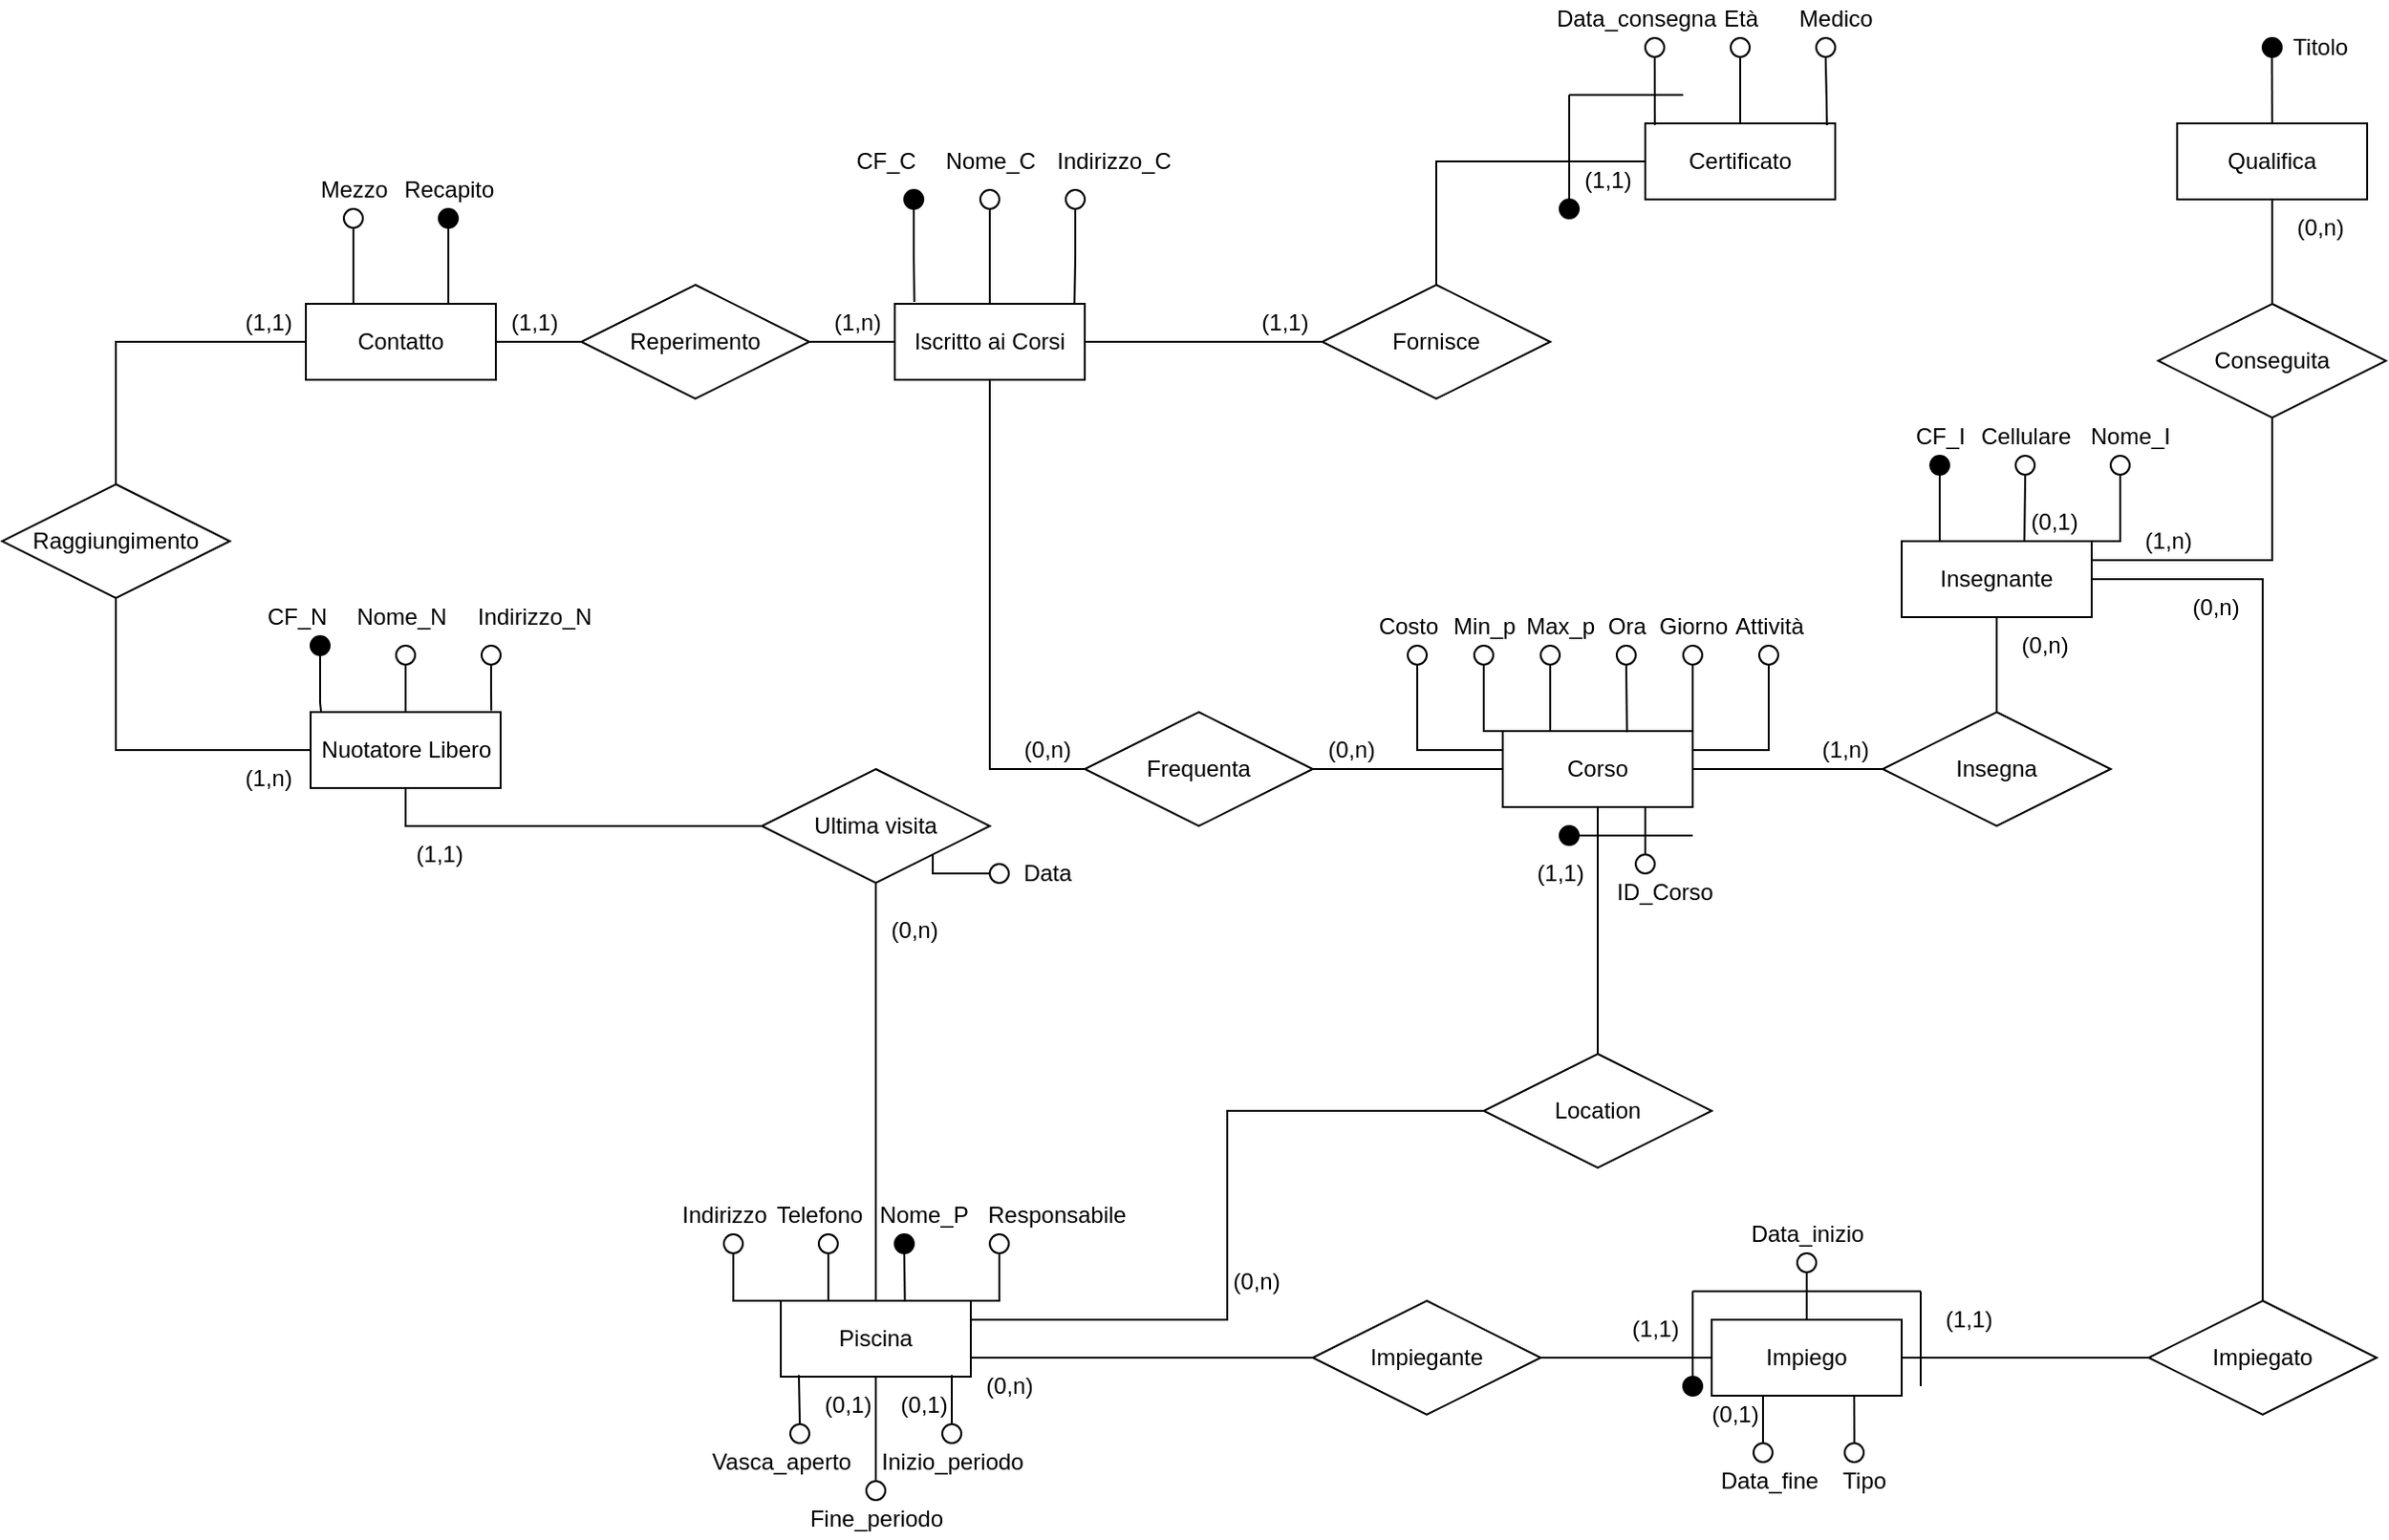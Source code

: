 <mxfile version="17.4.5" type="github">
  <diagram id="eKjjdP2h4ViVq8SbY9wO" name="Page-1">
    <mxGraphModel dx="1108" dy="442" grid="1" gridSize="10" guides="1" tooltips="1" connect="1" arrows="1" fold="1" page="1" pageScale="1" pageWidth="1600" pageHeight="900" math="0" shadow="0">
      <root>
        <mxCell id="0" />
        <mxCell id="1" parent="0" />
        <mxCell id="d_-2GbY-tVZR_mkNFV36-6" style="edgeStyle=orthogonalEdgeStyle;rounded=0;orthogonalLoop=1;jettySize=auto;html=1;exitX=0.5;exitY=0;exitDx=0;exitDy=0;entryX=1;entryY=-0.05;entryDx=0;entryDy=0;endArrow=none;endFill=0;fillColor=#000000;entryPerimeter=0;" parent="1" source="d_-2GbY-tVZR_mkNFV36-7" target="d_-2GbY-tVZR_mkNFV36-166" edge="1">
          <mxGeometry relative="1" as="geometry">
            <mxPoint x="905" y="120" as="targetPoint" />
            <Array as="points">
              <mxPoint x="815" y="115" />
              <mxPoint x="925" y="115" />
            </Array>
          </mxGeometry>
        </mxCell>
        <mxCell id="d_-2GbY-tVZR_mkNFV36-7" value="Fornisce" style="shape=rhombus;perimeter=rhombusPerimeter;whiteSpace=wrap;html=1;align=center;" parent="1" vertex="1">
          <mxGeometry x="755" y="180" width="120" height="60" as="geometry" />
        </mxCell>
        <mxCell id="d_-2GbY-tVZR_mkNFV36-11" style="edgeStyle=orthogonalEdgeStyle;rounded=0;orthogonalLoop=1;jettySize=auto;html=1;exitX=0.5;exitY=1;exitDx=0;exitDy=0;endArrow=none;endFill=0;fillColor=#000000;" parent="1" source="d_-2GbY-tVZR_mkNFV36-12" target="d_-2GbY-tVZR_mkNFV36-43" edge="1">
          <mxGeometry relative="1" as="geometry" />
        </mxCell>
        <mxCell id="d_-2GbY-tVZR_mkNFV36-12" value="Nuotatore Libero" style="whiteSpace=wrap;html=1;align=center;" parent="1" vertex="1">
          <mxGeometry x="222.5" y="405" width="100" height="40" as="geometry" />
        </mxCell>
        <mxCell id="d_-2GbY-tVZR_mkNFV36-15" style="edgeStyle=orthogonalEdgeStyle;rounded=0;orthogonalLoop=1;jettySize=auto;html=1;exitX=0.5;exitY=1;exitDx=0;exitDy=0;entryX=0;entryY=0.5;entryDx=0;entryDy=0;endArrow=none;endFill=0;fillColor=#000000;" parent="1" source="d_-2GbY-tVZR_mkNFV36-16" target="d_-2GbY-tVZR_mkNFV36-22" edge="1">
          <mxGeometry relative="1" as="geometry" />
        </mxCell>
        <mxCell id="kQgpGXjf3cG6mw5Fag1u-1" style="edgeStyle=orthogonalEdgeStyle;rounded=0;orthogonalLoop=1;jettySize=auto;html=1;exitX=1;exitY=0.5;exitDx=0;exitDy=0;entryX=0;entryY=0.5;entryDx=0;entryDy=0;endArrow=none;endFill=0;" parent="1" source="d_-2GbY-tVZR_mkNFV36-16" target="d_-2GbY-tVZR_mkNFV36-7" edge="1">
          <mxGeometry relative="1" as="geometry" />
        </mxCell>
        <mxCell id="d_-2GbY-tVZR_mkNFV36-16" value="Iscritto ai Corsi" style="whiteSpace=wrap;html=1;align=center;" parent="1" vertex="1">
          <mxGeometry x="530" y="190" width="100" height="40" as="geometry" />
        </mxCell>
        <mxCell id="d_-2GbY-tVZR_mkNFV36-17" style="edgeStyle=orthogonalEdgeStyle;rounded=0;orthogonalLoop=1;jettySize=auto;html=1;exitX=1;exitY=0.5;exitDx=0;exitDy=0;endArrow=none;endFill=0;fillColor=#000000;entryX=0;entryY=0.5;entryDx=0;entryDy=0;" parent="1" source="d_-2GbY-tVZR_mkNFV36-20" target="d_-2GbY-tVZR_mkNFV36-27" edge="1">
          <mxGeometry relative="1" as="geometry">
            <mxPoint x="1040" y="435.4" as="targetPoint" />
          </mxGeometry>
        </mxCell>
        <mxCell id="d_-2GbY-tVZR_mkNFV36-18" style="edgeStyle=orthogonalEdgeStyle;rounded=0;orthogonalLoop=1;jettySize=auto;html=1;exitX=0.5;exitY=1;exitDx=0;exitDy=0;entryX=0.5;entryY=0;entryDx=0;entryDy=0;endArrow=none;endFill=0;fillColor=#000000;" parent="1" source="d_-2GbY-tVZR_mkNFV36-20" target="d_-2GbY-tVZR_mkNFV36-47" edge="1">
          <mxGeometry relative="1" as="geometry" />
        </mxCell>
        <mxCell id="d_-2GbY-tVZR_mkNFV36-19" style="edgeStyle=orthogonalEdgeStyle;rounded=0;orthogonalLoop=1;jettySize=auto;html=1;exitX=0.75;exitY=1;exitDx=0;exitDy=0;entryX=0.5;entryY=0;entryDx=0;entryDy=0;endArrow=none;endFill=0;fillColor=#000000;" parent="1" source="d_-2GbY-tVZR_mkNFV36-20" target="d_-2GbY-tVZR_mkNFV36-131" edge="1">
          <mxGeometry relative="1" as="geometry" />
        </mxCell>
        <mxCell id="d_-2GbY-tVZR_mkNFV36-20" value="Corso" style="whiteSpace=wrap;html=1;align=center;" parent="1" vertex="1">
          <mxGeometry x="850" y="415" width="100" height="40" as="geometry" />
        </mxCell>
        <mxCell id="d_-2GbY-tVZR_mkNFV36-21" style="edgeStyle=orthogonalEdgeStyle;rounded=0;orthogonalLoop=1;jettySize=auto;html=1;exitX=1;exitY=0.5;exitDx=0;exitDy=0;entryX=0;entryY=0.5;entryDx=0;entryDy=0;endArrow=none;endFill=0;fillColor=#000000;" parent="1" source="d_-2GbY-tVZR_mkNFV36-22" target="d_-2GbY-tVZR_mkNFV36-20" edge="1">
          <mxGeometry relative="1" as="geometry" />
        </mxCell>
        <mxCell id="d_-2GbY-tVZR_mkNFV36-22" value="Frequenta" style="shape=rhombus;perimeter=rhombusPerimeter;whiteSpace=wrap;html=1;align=center;" parent="1" vertex="1">
          <mxGeometry x="630" y="405" width="120" height="60" as="geometry" />
        </mxCell>
        <mxCell id="d_-2GbY-tVZR_mkNFV36-23" style="edgeStyle=orthogonalEdgeStyle;rounded=0;orthogonalLoop=1;jettySize=auto;html=1;exitX=0.25;exitY=0;exitDx=0;exitDy=0;entryX=0.5;entryY=1;entryDx=0;entryDy=0;endArrow=none;endFill=0;fillColor=#000000;" parent="1" source="d_-2GbY-tVZR_mkNFV36-25" target="d_-2GbY-tVZR_mkNFV36-139" edge="1">
          <mxGeometry relative="1" as="geometry" />
        </mxCell>
        <mxCell id="d_-2GbY-tVZR_mkNFV36-24" style="edgeStyle=orthogonalEdgeStyle;rounded=0;orthogonalLoop=1;jettySize=auto;html=1;exitX=1;exitY=0;exitDx=0;exitDy=0;entryX=0.5;entryY=1;entryDx=0;entryDy=0;endArrow=none;endFill=0;fillColor=#000000;" parent="1" source="d_-2GbY-tVZR_mkNFV36-25" target="d_-2GbY-tVZR_mkNFV36-144" edge="1">
          <mxGeometry relative="1" as="geometry" />
        </mxCell>
        <mxCell id="L-6GeiF3DE1uXUiegsoq-27" style="edgeStyle=orthogonalEdgeStyle;rounded=0;orthogonalLoop=1;jettySize=auto;html=1;exitX=1;exitY=0.25;exitDx=0;exitDy=0;endArrow=none;endFill=0;" parent="1" source="d_-2GbY-tVZR_mkNFV36-25" target="L-6GeiF3DE1uXUiegsoq-26" edge="1">
          <mxGeometry relative="1" as="geometry" />
        </mxCell>
        <mxCell id="d_-2GbY-tVZR_mkNFV36-25" value="Insegnante" style="whiteSpace=wrap;html=1;align=center;" parent="1" vertex="1">
          <mxGeometry x="1060" y="315" width="100" height="40" as="geometry" />
        </mxCell>
        <mxCell id="d_-2GbY-tVZR_mkNFV36-26" value="" style="edgeStyle=orthogonalEdgeStyle;rounded=0;orthogonalLoop=1;jettySize=auto;html=1;endArrow=none;endFill=0;fillColor=#000000;" parent="1" source="d_-2GbY-tVZR_mkNFV36-27" target="d_-2GbY-tVZR_mkNFV36-25" edge="1">
          <mxGeometry relative="1" as="geometry" />
        </mxCell>
        <mxCell id="d_-2GbY-tVZR_mkNFV36-27" value="Insegna" style="shape=rhombus;perimeter=rhombusPerimeter;whiteSpace=wrap;html=1;align=center;" parent="1" vertex="1">
          <mxGeometry x="1050" y="405" width="120" height="60" as="geometry" />
        </mxCell>
        <mxCell id="d_-2GbY-tVZR_mkNFV36-28" style="edgeStyle=orthogonalEdgeStyle;rounded=0;orthogonalLoop=1;jettySize=auto;html=1;exitX=1;exitY=0.75;exitDx=0;exitDy=0;entryX=0;entryY=0.5;entryDx=0;entryDy=0;endArrow=none;endFill=0;fillColor=#000000;" parent="1" source="d_-2GbY-tVZR_mkNFV36-32" target="d_-2GbY-tVZR_mkNFV36-54" edge="1">
          <mxGeometry relative="1" as="geometry" />
        </mxCell>
        <mxCell id="d_-2GbY-tVZR_mkNFV36-29" style="edgeStyle=orthogonalEdgeStyle;rounded=0;orthogonalLoop=1;jettySize=auto;html=1;exitX=0;exitY=0;exitDx=0;exitDy=0;entryX=0.5;entryY=1;entryDx=0;entryDy=0;endArrow=none;endFill=0;fillColor=#000000;" parent="1" source="d_-2GbY-tVZR_mkNFV36-32" target="d_-2GbY-tVZR_mkNFV36-62" edge="1">
          <mxGeometry relative="1" as="geometry" />
        </mxCell>
        <mxCell id="d_-2GbY-tVZR_mkNFV36-30" style="edgeStyle=orthogonalEdgeStyle;rounded=0;orthogonalLoop=1;jettySize=auto;html=1;exitX=0.25;exitY=0;exitDx=0;exitDy=0;entryX=0.5;entryY=1;entryDx=0;entryDy=0;endArrow=none;endFill=0;fillColor=#000000;" parent="1" source="d_-2GbY-tVZR_mkNFV36-32" target="d_-2GbY-tVZR_mkNFV36-67" edge="1">
          <mxGeometry relative="1" as="geometry" />
        </mxCell>
        <mxCell id="d_-2GbY-tVZR_mkNFV36-31" style="edgeStyle=orthogonalEdgeStyle;rounded=0;orthogonalLoop=1;jettySize=auto;html=1;exitX=1;exitY=0;exitDx=0;exitDy=0;entryX=0.5;entryY=1;entryDx=0;entryDy=0;endArrow=none;endFill=0;fillColor=#000000;" parent="1" source="d_-2GbY-tVZR_mkNFV36-32" target="d_-2GbY-tVZR_mkNFV36-69" edge="1">
          <mxGeometry relative="1" as="geometry" />
        </mxCell>
        <mxCell id="d_-2GbY-tVZR_mkNFV36-183" style="edgeStyle=orthogonalEdgeStyle;rounded=0;orthogonalLoop=1;jettySize=auto;html=1;exitX=0.5;exitY=1;exitDx=0;exitDy=0;endArrow=none;endFill=0;entryX=0.5;entryY=0;entryDx=0;entryDy=0;" parent="1" source="d_-2GbY-tVZR_mkNFV36-32" target="d_-2GbY-tVZR_mkNFV36-184" edge="1">
          <mxGeometry relative="1" as="geometry">
            <mxPoint x="520.0" y="780" as="targetPoint" />
          </mxGeometry>
        </mxCell>
        <mxCell id="d_-2GbY-tVZR_mkNFV36-32" value="Piscina" style="whiteSpace=wrap;html=1;align=center;" parent="1" vertex="1">
          <mxGeometry x="470" y="715" width="100" height="40" as="geometry" />
        </mxCell>
        <mxCell id="d_-2GbY-tVZR_mkNFV36-41" style="edgeStyle=orthogonalEdgeStyle;rounded=0;orthogonalLoop=1;jettySize=auto;html=1;exitX=0.5;exitY=1;exitDx=0;exitDy=0;entryX=0.5;entryY=0;entryDx=0;entryDy=0;endArrow=none;endFill=0;fillColor=#000000;" parent="1" source="d_-2GbY-tVZR_mkNFV36-43" target="d_-2GbY-tVZR_mkNFV36-32" edge="1">
          <mxGeometry relative="1" as="geometry" />
        </mxCell>
        <mxCell id="d_-2GbY-tVZR_mkNFV36-42" style="edgeStyle=orthogonalEdgeStyle;rounded=0;orthogonalLoop=1;jettySize=auto;html=1;exitX=1;exitY=1;exitDx=0;exitDy=0;entryX=0;entryY=0.5;entryDx=0;entryDy=0;endArrow=none;endFill=0;fillColor=#000000;" parent="1" source="d_-2GbY-tVZR_mkNFV36-43" target="d_-2GbY-tVZR_mkNFV36-58" edge="1">
          <mxGeometry relative="1" as="geometry">
            <Array as="points">
              <mxPoint x="550" y="490" />
            </Array>
          </mxGeometry>
        </mxCell>
        <mxCell id="d_-2GbY-tVZR_mkNFV36-43" value="Ultima visita" style="shape=rhombus;perimeter=rhombusPerimeter;whiteSpace=wrap;html=1;align=center;" parent="1" vertex="1">
          <mxGeometry x="460" y="435" width="120" height="60" as="geometry" />
        </mxCell>
        <mxCell id="d_-2GbY-tVZR_mkNFV36-46" style="edgeStyle=orthogonalEdgeStyle;rounded=0;orthogonalLoop=1;jettySize=auto;html=1;exitX=0;exitY=0.5;exitDx=0;exitDy=0;entryX=1;entryY=0.25;entryDx=0;entryDy=0;endArrow=none;endFill=0;fillColor=#000000;" parent="1" source="d_-2GbY-tVZR_mkNFV36-47" target="d_-2GbY-tVZR_mkNFV36-32" edge="1">
          <mxGeometry relative="1" as="geometry" />
        </mxCell>
        <mxCell id="d_-2GbY-tVZR_mkNFV36-47" value="Location" style="shape=rhombus;perimeter=rhombusPerimeter;whiteSpace=wrap;html=1;align=center;" parent="1" vertex="1">
          <mxGeometry x="840" y="585" width="120" height="60" as="geometry" />
        </mxCell>
        <mxCell id="d_-2GbY-tVZR_mkNFV36-48" style="edgeStyle=orthogonalEdgeStyle;rounded=0;orthogonalLoop=1;jettySize=auto;html=1;exitX=1;exitY=0.5;exitDx=0;exitDy=0;entryX=0;entryY=0.5;entryDx=0;entryDy=0;endArrow=none;endFill=0;fillColor=#000000;" parent="1" source="d_-2GbY-tVZR_mkNFV36-50" target="d_-2GbY-tVZR_mkNFV36-52" edge="1">
          <mxGeometry relative="1" as="geometry" />
        </mxCell>
        <mxCell id="d_-2GbY-tVZR_mkNFV36-49" style="edgeStyle=orthogonalEdgeStyle;rounded=0;orthogonalLoop=1;jettySize=auto;html=1;exitX=0.5;exitY=0;exitDx=0;exitDy=0;entryX=0.5;entryY=1;entryDx=0;entryDy=0;endArrow=none;endFill=0;fillColor=#000000;" parent="1" source="d_-2GbY-tVZR_mkNFV36-50" target="d_-2GbY-tVZR_mkNFV36-91" edge="1">
          <mxGeometry relative="1" as="geometry" />
        </mxCell>
        <mxCell id="d_-2GbY-tVZR_mkNFV36-174" style="edgeStyle=orthogonalEdgeStyle;rounded=0;orthogonalLoop=1;jettySize=auto;html=1;exitX=0.25;exitY=1;exitDx=0;exitDy=0;entryX=0.5;entryY=0;entryDx=0;entryDy=0;endArrow=none;endFill=0;" parent="1" source="d_-2GbY-tVZR_mkNFV36-50" target="d_-2GbY-tVZR_mkNFV36-147" edge="1">
          <mxGeometry relative="1" as="geometry" />
        </mxCell>
        <mxCell id="d_-2GbY-tVZR_mkNFV36-175" style="edgeStyle=orthogonalEdgeStyle;rounded=0;orthogonalLoop=1;jettySize=auto;html=1;exitX=0.75;exitY=1;exitDx=0;exitDy=0;endArrow=none;endFill=0;" parent="1" source="d_-2GbY-tVZR_mkNFV36-50" edge="1">
          <mxGeometry relative="1" as="geometry">
            <mxPoint x="1035.111" y="790" as="targetPoint" />
          </mxGeometry>
        </mxCell>
        <mxCell id="d_-2GbY-tVZR_mkNFV36-50" value="Impiego" style="whiteSpace=wrap;html=1;align=center;" parent="1" vertex="1">
          <mxGeometry x="960" y="725" width="100" height="40" as="geometry" />
        </mxCell>
        <mxCell id="d_-2GbY-tVZR_mkNFV36-51" style="edgeStyle=orthogonalEdgeStyle;rounded=0;orthogonalLoop=1;jettySize=auto;html=1;exitX=0.5;exitY=0;exitDx=0;exitDy=0;entryX=1;entryY=0.5;entryDx=0;entryDy=0;endArrow=none;endFill=0;fillColor=#000000;" parent="1" source="d_-2GbY-tVZR_mkNFV36-52" target="d_-2GbY-tVZR_mkNFV36-25" edge="1">
          <mxGeometry relative="1" as="geometry" />
        </mxCell>
        <mxCell id="d_-2GbY-tVZR_mkNFV36-52" value="Impiegato" style="shape=rhombus;perimeter=rhombusPerimeter;whiteSpace=wrap;html=1;align=center;" parent="1" vertex="1">
          <mxGeometry x="1190" y="715" width="120" height="60" as="geometry" />
        </mxCell>
        <mxCell id="d_-2GbY-tVZR_mkNFV36-53" style="edgeStyle=orthogonalEdgeStyle;rounded=0;orthogonalLoop=1;jettySize=auto;html=1;exitX=1;exitY=0.5;exitDx=0;exitDy=0;entryX=0;entryY=0.5;entryDx=0;entryDy=0;endArrow=none;endFill=0;fillColor=#000000;" parent="1" source="d_-2GbY-tVZR_mkNFV36-54" target="d_-2GbY-tVZR_mkNFV36-50" edge="1">
          <mxGeometry relative="1" as="geometry" />
        </mxCell>
        <mxCell id="d_-2GbY-tVZR_mkNFV36-54" value="Impiegante" style="shape=rhombus;perimeter=rhombusPerimeter;whiteSpace=wrap;html=1;align=center;" parent="1" vertex="1">
          <mxGeometry x="750" y="715" width="120" height="60" as="geometry" />
        </mxCell>
        <mxCell id="d_-2GbY-tVZR_mkNFV36-55" value="(1,1)" style="text;html=1;align=center;verticalAlign=middle;resizable=0;points=[];autosize=1;strokeColor=none;fillColor=none;" parent="1" vertex="1">
          <mxGeometry x="715" y="190" width="40" height="20" as="geometry" />
        </mxCell>
        <mxCell id="d_-2GbY-tVZR_mkNFV36-56" value="(1,1)" style="text;html=1;align=center;verticalAlign=middle;resizable=0;points=[];autosize=1;strokeColor=none;fillColor=none;" parent="1" vertex="1">
          <mxGeometry x="270" y="470" width="40" height="20" as="geometry" />
        </mxCell>
        <mxCell id="d_-2GbY-tVZR_mkNFV36-57" value="(0,n)" style="text;html=1;align=center;verticalAlign=middle;resizable=0;points=[];autosize=1;strokeColor=none;fillColor=none;" parent="1" vertex="1">
          <mxGeometry x="520" y="510" width="40" height="20" as="geometry" />
        </mxCell>
        <mxCell id="d_-2GbY-tVZR_mkNFV36-58" value="" style="ellipse;whiteSpace=wrap;html=1;aspect=fixed;" parent="1" vertex="1">
          <mxGeometry x="580" y="485" width="10" height="10" as="geometry" />
        </mxCell>
        <mxCell id="d_-2GbY-tVZR_mkNFV36-59" value="Data" style="text;html=1;align=center;verticalAlign=middle;resizable=0;points=[];autosize=1;strokeColor=none;fillColor=none;" parent="1" vertex="1">
          <mxGeometry x="590" y="480" width="40" height="20" as="geometry" />
        </mxCell>
        <mxCell id="d_-2GbY-tVZR_mkNFV36-62" value="" style="ellipse;whiteSpace=wrap;html=1;aspect=fixed;" parent="1" vertex="1">
          <mxGeometry x="440" y="680" width="10" height="10" as="geometry" />
        </mxCell>
        <mxCell id="d_-2GbY-tVZR_mkNFV36-63" style="edgeStyle=orthogonalEdgeStyle;rounded=0;orthogonalLoop=1;jettySize=auto;html=1;exitX=0.5;exitY=1;exitDx=0;exitDy=0;entryX=0.953;entryY=0.014;entryDx=0;entryDy=0;entryPerimeter=0;endArrow=none;endFill=0;fillColor=#000000;" parent="1" source="d_-2GbY-tVZR_mkNFV36-64" edge="1">
          <mxGeometry relative="1" as="geometry">
            <mxPoint x="535.3" y="715.56" as="targetPoint" />
          </mxGeometry>
        </mxCell>
        <mxCell id="d_-2GbY-tVZR_mkNFV36-64" value="" style="ellipse;whiteSpace=wrap;html=1;aspect=fixed;fillColor=#000000;" parent="1" vertex="1">
          <mxGeometry x="530" y="680" width="10" height="10" as="geometry" />
        </mxCell>
        <mxCell id="d_-2GbY-tVZR_mkNFV36-65" value="Nome_P" style="text;html=1;align=center;verticalAlign=middle;resizable=0;points=[];autosize=1;strokeColor=none;fillColor=none;" parent="1" vertex="1">
          <mxGeometry x="515" y="660" width="60" height="20" as="geometry" />
        </mxCell>
        <mxCell id="d_-2GbY-tVZR_mkNFV36-66" value="Indirizzo" style="text;html=1;align=center;verticalAlign=middle;resizable=0;points=[];autosize=1;strokeColor=none;fillColor=none;" parent="1" vertex="1">
          <mxGeometry x="410" y="660" width="60" height="20" as="geometry" />
        </mxCell>
        <mxCell id="d_-2GbY-tVZR_mkNFV36-67" value="" style="ellipse;whiteSpace=wrap;html=1;aspect=fixed;" parent="1" vertex="1">
          <mxGeometry x="490" y="680" width="10" height="10" as="geometry" />
        </mxCell>
        <mxCell id="d_-2GbY-tVZR_mkNFV36-68" value="Telefono" style="text;html=1;align=center;verticalAlign=middle;resizable=0;points=[];autosize=1;strokeColor=none;fillColor=none;" parent="1" vertex="1">
          <mxGeometry x="460" y="660" width="60" height="20" as="geometry" />
        </mxCell>
        <mxCell id="d_-2GbY-tVZR_mkNFV36-69" value="" style="ellipse;whiteSpace=wrap;html=1;aspect=fixed;" parent="1" vertex="1">
          <mxGeometry x="580" y="680" width="10" height="10" as="geometry" />
        </mxCell>
        <mxCell id="d_-2GbY-tVZR_mkNFV36-70" value="Responsabile" style="text;html=1;align=center;verticalAlign=middle;resizable=0;points=[];autosize=1;strokeColor=none;fillColor=none;" parent="1" vertex="1">
          <mxGeometry x="570" y="660" width="90" height="20" as="geometry" />
        </mxCell>
        <mxCell id="d_-2GbY-tVZR_mkNFV36-91" value="" style="ellipse;whiteSpace=wrap;html=1;aspect=fixed;" parent="1" vertex="1">
          <mxGeometry x="1005" y="690" width="10" height="10" as="geometry" />
        </mxCell>
        <mxCell id="d_-2GbY-tVZR_mkNFV36-92" value="" style="endArrow=none;html=1;rounded=0;fillColor=#000000;" parent="1" edge="1">
          <mxGeometry width="50" height="50" relative="1" as="geometry">
            <mxPoint x="950" y="760" as="sourcePoint" />
            <mxPoint x="950" y="710" as="targetPoint" />
          </mxGeometry>
        </mxCell>
        <mxCell id="d_-2GbY-tVZR_mkNFV36-93" value="" style="endArrow=none;html=1;rounded=0;fillColor=#000000;" parent="1" edge="1">
          <mxGeometry width="50" height="50" relative="1" as="geometry">
            <mxPoint x="1070" y="760" as="sourcePoint" />
            <mxPoint x="1070" y="710" as="targetPoint" />
          </mxGeometry>
        </mxCell>
        <mxCell id="d_-2GbY-tVZR_mkNFV36-94" value="" style="endArrow=none;html=1;rounded=0;fillColor=#000000;" parent="1" edge="1">
          <mxGeometry width="50" height="50" relative="1" as="geometry">
            <mxPoint x="1070" y="710" as="sourcePoint" />
            <mxPoint x="950" y="710" as="targetPoint" />
          </mxGeometry>
        </mxCell>
        <mxCell id="d_-2GbY-tVZR_mkNFV36-95" value="" style="ellipse;whiteSpace=wrap;html=1;aspect=fixed;fillColor=#000000;" parent="1" vertex="1">
          <mxGeometry x="945" y="755" width="10" height="10" as="geometry" />
        </mxCell>
        <mxCell id="d_-2GbY-tVZR_mkNFV36-96" value="Data_inizio" style="text;html=1;align=center;verticalAlign=middle;resizable=0;points=[];autosize=1;strokeColor=none;fillColor=none;" parent="1" vertex="1">
          <mxGeometry x="975" y="670" width="70" height="20" as="geometry" />
        </mxCell>
        <mxCell id="d_-2GbY-tVZR_mkNFV36-113" style="edgeStyle=orthogonalEdgeStyle;rounded=0;orthogonalLoop=1;jettySize=auto;html=1;exitX=0.5;exitY=1;exitDx=0;exitDy=0;entryX=0;entryY=0.25;entryDx=0;entryDy=0;endArrow=none;endFill=0;fillColor=#000000;" parent="1" source="d_-2GbY-tVZR_mkNFV36-114" target="d_-2GbY-tVZR_mkNFV36-20" edge="1">
          <mxGeometry relative="1" as="geometry" />
        </mxCell>
        <mxCell id="d_-2GbY-tVZR_mkNFV36-114" value="" style="ellipse;whiteSpace=wrap;html=1;aspect=fixed;" parent="1" vertex="1">
          <mxGeometry x="800" y="370" width="10" height="10" as="geometry" />
        </mxCell>
        <mxCell id="d_-2GbY-tVZR_mkNFV36-115" style="edgeStyle=orthogonalEdgeStyle;rounded=0;orthogonalLoop=1;jettySize=auto;html=1;exitX=0.5;exitY=1;exitDx=0;exitDy=0;entryX=0;entryY=0;entryDx=0;entryDy=0;endArrow=none;endFill=0;fillColor=#000000;" parent="1" source="d_-2GbY-tVZR_mkNFV36-116" target="d_-2GbY-tVZR_mkNFV36-20" edge="1">
          <mxGeometry relative="1" as="geometry">
            <Array as="points">
              <mxPoint x="840" y="415" />
            </Array>
          </mxGeometry>
        </mxCell>
        <mxCell id="d_-2GbY-tVZR_mkNFV36-116" value="" style="ellipse;whiteSpace=wrap;html=1;aspect=fixed;" parent="1" vertex="1">
          <mxGeometry x="835" y="370" width="10" height="10" as="geometry" />
        </mxCell>
        <mxCell id="d_-2GbY-tVZR_mkNFV36-117" style="edgeStyle=orthogonalEdgeStyle;rounded=0;orthogonalLoop=1;jettySize=auto;html=1;exitX=0.5;exitY=1;exitDx=0;exitDy=0;entryX=0.25;entryY=0;entryDx=0;entryDy=0;endArrow=none;endFill=0;fillColor=#000000;" parent="1" source="d_-2GbY-tVZR_mkNFV36-118" target="d_-2GbY-tVZR_mkNFV36-20" edge="1">
          <mxGeometry relative="1" as="geometry" />
        </mxCell>
        <mxCell id="d_-2GbY-tVZR_mkNFV36-118" value="" style="ellipse;whiteSpace=wrap;html=1;aspect=fixed;" parent="1" vertex="1">
          <mxGeometry x="870" y="370" width="10" height="10" as="geometry" />
        </mxCell>
        <mxCell id="d_-2GbY-tVZR_mkNFV36-119" style="edgeStyle=orthogonalEdgeStyle;rounded=0;orthogonalLoop=1;jettySize=auto;html=1;exitX=0.5;exitY=1;exitDx=0;exitDy=0;entryX=0.654;entryY=0.015;entryDx=0;entryDy=0;entryPerimeter=0;endArrow=none;endFill=0;fillColor=#000000;" parent="1" source="d_-2GbY-tVZR_mkNFV36-120" target="d_-2GbY-tVZR_mkNFV36-20" edge="1">
          <mxGeometry relative="1" as="geometry" />
        </mxCell>
        <mxCell id="d_-2GbY-tVZR_mkNFV36-120" value="" style="ellipse;whiteSpace=wrap;html=1;aspect=fixed;" parent="1" vertex="1">
          <mxGeometry x="910" y="370" width="10" height="10" as="geometry" />
        </mxCell>
        <mxCell id="d_-2GbY-tVZR_mkNFV36-121" value="Costo" style="text;html=1;align=center;verticalAlign=middle;resizable=0;points=[];autosize=1;strokeColor=none;fillColor=none;" parent="1" vertex="1">
          <mxGeometry x="775" y="350" width="50" height="20" as="geometry" />
        </mxCell>
        <mxCell id="d_-2GbY-tVZR_mkNFV36-122" value="Min_p" style="text;html=1;align=center;verticalAlign=middle;resizable=0;points=[];autosize=1;strokeColor=none;fillColor=none;" parent="1" vertex="1">
          <mxGeometry x="815" y="350" width="50" height="20" as="geometry" />
        </mxCell>
        <mxCell id="d_-2GbY-tVZR_mkNFV36-123" value="Max_p" style="text;html=1;align=center;verticalAlign=middle;resizable=0;points=[];autosize=1;strokeColor=none;fillColor=none;" parent="1" vertex="1">
          <mxGeometry x="855" y="350" width="50" height="20" as="geometry" />
        </mxCell>
        <mxCell id="d_-2GbY-tVZR_mkNFV36-124" value="Ora" style="text;html=1;align=center;verticalAlign=middle;resizable=0;points=[];autosize=1;strokeColor=none;fillColor=none;" parent="1" vertex="1">
          <mxGeometry x="895" y="350" width="40" height="20" as="geometry" />
        </mxCell>
        <mxCell id="d_-2GbY-tVZR_mkNFV36-125" style="edgeStyle=orthogonalEdgeStyle;rounded=0;orthogonalLoop=1;jettySize=auto;html=1;exitX=0.5;exitY=1;exitDx=0;exitDy=0;endArrow=none;endFill=0;fillColor=#000000;" parent="1" source="d_-2GbY-tVZR_mkNFV36-126" edge="1">
          <mxGeometry relative="1" as="geometry">
            <mxPoint x="950" y="420" as="targetPoint" />
          </mxGeometry>
        </mxCell>
        <mxCell id="d_-2GbY-tVZR_mkNFV36-126" value="" style="ellipse;whiteSpace=wrap;html=1;aspect=fixed;" parent="1" vertex="1">
          <mxGeometry x="945" y="370" width="10" height="10" as="geometry" />
        </mxCell>
        <mxCell id="d_-2GbY-tVZR_mkNFV36-127" value="Giorno" style="text;html=1;align=center;verticalAlign=middle;resizable=0;points=[];autosize=1;strokeColor=none;fillColor=none;" parent="1" vertex="1">
          <mxGeometry x="925" y="350" width="50" height="20" as="geometry" />
        </mxCell>
        <mxCell id="d_-2GbY-tVZR_mkNFV36-128" style="edgeStyle=orthogonalEdgeStyle;rounded=0;orthogonalLoop=1;jettySize=auto;html=1;exitX=0.5;exitY=1;exitDx=0;exitDy=0;entryX=1;entryY=0.25;entryDx=0;entryDy=0;endArrow=none;endFill=0;fillColor=#000000;" parent="1" source="d_-2GbY-tVZR_mkNFV36-129" target="d_-2GbY-tVZR_mkNFV36-20" edge="1">
          <mxGeometry relative="1" as="geometry" />
        </mxCell>
        <mxCell id="d_-2GbY-tVZR_mkNFV36-129" value="" style="ellipse;whiteSpace=wrap;html=1;aspect=fixed;" parent="1" vertex="1">
          <mxGeometry x="985" y="370" width="10" height="10" as="geometry" />
        </mxCell>
        <mxCell id="d_-2GbY-tVZR_mkNFV36-130" value="Attività" style="text;html=1;align=center;verticalAlign=middle;resizable=0;points=[];autosize=1;strokeColor=none;fillColor=none;" parent="1" vertex="1">
          <mxGeometry x="965" y="350" width="50" height="20" as="geometry" />
        </mxCell>
        <mxCell id="d_-2GbY-tVZR_mkNFV36-131" value="" style="ellipse;whiteSpace=wrap;html=1;aspect=fixed;" parent="1" vertex="1">
          <mxGeometry x="920" y="480" width="10" height="10" as="geometry" />
        </mxCell>
        <mxCell id="d_-2GbY-tVZR_mkNFV36-132" value="ID_Corso" style="text;html=1;align=center;verticalAlign=middle;resizable=0;points=[];autosize=1;strokeColor=none;fillColor=none;" parent="1" vertex="1">
          <mxGeometry x="900" y="490" width="70" height="20" as="geometry" />
        </mxCell>
        <mxCell id="d_-2GbY-tVZR_mkNFV36-133" value="" style="endArrow=none;html=1;rounded=0;fillColor=#000000;" parent="1" edge="1">
          <mxGeometry width="50" height="50" relative="1" as="geometry">
            <mxPoint x="890" y="470" as="sourcePoint" />
            <mxPoint x="950" y="470" as="targetPoint" />
          </mxGeometry>
        </mxCell>
        <mxCell id="d_-2GbY-tVZR_mkNFV36-134" value="" style="ellipse;whiteSpace=wrap;html=1;aspect=fixed;fillColor=#000000;" parent="1" vertex="1">
          <mxGeometry x="880" y="465" width="10" height="10" as="geometry" />
        </mxCell>
        <mxCell id="d_-2GbY-tVZR_mkNFV36-139" value="" style="ellipse;whiteSpace=wrap;html=1;aspect=fixed;fillColor=#000000;" parent="1" vertex="1">
          <mxGeometry x="1075" y="270" width="10" height="10" as="geometry" />
        </mxCell>
        <mxCell id="d_-2GbY-tVZR_mkNFV36-140" value="CF_I" style="text;html=1;align=center;verticalAlign=middle;resizable=0;points=[];autosize=1;strokeColor=none;fillColor=none;" parent="1" vertex="1">
          <mxGeometry x="1060" y="250" width="40" height="20" as="geometry" />
        </mxCell>
        <mxCell id="d_-2GbY-tVZR_mkNFV36-141" style="edgeStyle=orthogonalEdgeStyle;rounded=0;orthogonalLoop=1;jettySize=auto;html=1;exitX=0.5;exitY=1;exitDx=0;exitDy=0;entryX=0.646;entryY=-0.005;entryDx=0;entryDy=0;entryPerimeter=0;endArrow=none;endFill=0;fillColor=#000000;" parent="1" source="d_-2GbY-tVZR_mkNFV36-142" target="d_-2GbY-tVZR_mkNFV36-25" edge="1">
          <mxGeometry relative="1" as="geometry" />
        </mxCell>
        <mxCell id="d_-2GbY-tVZR_mkNFV36-142" value="" style="ellipse;whiteSpace=wrap;html=1;aspect=fixed;" parent="1" vertex="1">
          <mxGeometry x="1120" y="270" width="10" height="10" as="geometry" />
        </mxCell>
        <mxCell id="d_-2GbY-tVZR_mkNFV36-143" value="Cellulare" style="text;html=1;align=center;verticalAlign=middle;resizable=0;points=[];autosize=1;strokeColor=none;fillColor=none;" parent="1" vertex="1">
          <mxGeometry x="1095" y="250" width="60" height="20" as="geometry" />
        </mxCell>
        <mxCell id="d_-2GbY-tVZR_mkNFV36-144" value="" style="ellipse;whiteSpace=wrap;html=1;aspect=fixed;" parent="1" vertex="1">
          <mxGeometry x="1170" y="270" width="10" height="10" as="geometry" />
        </mxCell>
        <mxCell id="d_-2GbY-tVZR_mkNFV36-145" value="Nome_I" style="text;html=1;align=center;verticalAlign=middle;resizable=0;points=[];autosize=1;strokeColor=none;fillColor=none;" parent="1" vertex="1">
          <mxGeometry x="1150" y="250" width="60" height="20" as="geometry" />
        </mxCell>
        <mxCell id="d_-2GbY-tVZR_mkNFV36-146" value="(0,1)" style="text;html=1;align=center;verticalAlign=middle;resizable=0;points=[];autosize=1;strokeColor=none;fillColor=none;" parent="1" vertex="1">
          <mxGeometry x="1120" y="295" width="40" height="20" as="geometry" />
        </mxCell>
        <mxCell id="d_-2GbY-tVZR_mkNFV36-147" value="" style="ellipse;whiteSpace=wrap;html=1;aspect=fixed;" parent="1" vertex="1">
          <mxGeometry x="982" y="790" width="10" height="10" as="geometry" />
        </mxCell>
        <mxCell id="d_-2GbY-tVZR_mkNFV36-148" value="Data_fine" style="text;html=1;align=center;verticalAlign=middle;resizable=0;points=[];autosize=1;strokeColor=none;fillColor=none;" parent="1" vertex="1">
          <mxGeometry x="955" y="800" width="70" height="20" as="geometry" />
        </mxCell>
        <mxCell id="d_-2GbY-tVZR_mkNFV36-149" value="(0,n)" style="text;html=1;align=center;verticalAlign=middle;resizable=0;points=[];autosize=1;strokeColor=none;fillColor=none;" parent="1" vertex="1">
          <mxGeometry x="590" y="415" width="40" height="20" as="geometry" />
        </mxCell>
        <mxCell id="d_-2GbY-tVZR_mkNFV36-150" value="(0,n)" style="text;html=1;align=center;verticalAlign=middle;resizable=0;points=[];autosize=1;strokeColor=none;fillColor=none;" parent="1" vertex="1">
          <mxGeometry x="750" y="415" width="40" height="20" as="geometry" />
        </mxCell>
        <mxCell id="d_-2GbY-tVZR_mkNFV36-151" value="(1,n)" style="text;html=1;align=center;verticalAlign=middle;resizable=0;points=[];autosize=1;strokeColor=none;fillColor=none;" parent="1" vertex="1">
          <mxGeometry x="1010" y="415" width="40" height="20" as="geometry" />
        </mxCell>
        <mxCell id="d_-2GbY-tVZR_mkNFV36-152" value="(0,n)" style="text;html=1;align=center;verticalAlign=middle;resizable=0;points=[];autosize=1;strokeColor=none;fillColor=none;" parent="1" vertex="1">
          <mxGeometry x="1115" y="360" width="40" height="20" as="geometry" />
        </mxCell>
        <mxCell id="d_-2GbY-tVZR_mkNFV36-153" value="(0,n)" style="text;html=1;align=center;verticalAlign=middle;resizable=0;points=[];autosize=1;strokeColor=none;fillColor=none;" parent="1" vertex="1">
          <mxGeometry x="1205" y="340" width="40" height="20" as="geometry" />
        </mxCell>
        <mxCell id="d_-2GbY-tVZR_mkNFV36-154" value="(1,1)" style="text;html=1;align=center;verticalAlign=middle;resizable=0;points=[];autosize=1;strokeColor=none;fillColor=none;" parent="1" vertex="1">
          <mxGeometry x="1075" y="715" width="40" height="20" as="geometry" />
        </mxCell>
        <mxCell id="d_-2GbY-tVZR_mkNFV36-155" value="(1,1)" style="text;html=1;align=center;verticalAlign=middle;resizable=0;points=[];autosize=1;strokeColor=none;fillColor=none;" parent="1" vertex="1">
          <mxGeometry x="910" y="720" width="40" height="20" as="geometry" />
        </mxCell>
        <mxCell id="d_-2GbY-tVZR_mkNFV36-156" value="(0,n)" style="text;html=1;align=center;verticalAlign=middle;resizable=0;points=[];autosize=1;strokeColor=none;fillColor=none;" parent="1" vertex="1">
          <mxGeometry x="570" y="750" width="40" height="20" as="geometry" />
        </mxCell>
        <mxCell id="d_-2GbY-tVZR_mkNFV36-157" value="(0,n)" style="text;html=1;align=center;verticalAlign=middle;resizable=0;points=[];autosize=1;strokeColor=none;fillColor=none;" parent="1" vertex="1">
          <mxGeometry x="700" y="695" width="40" height="20" as="geometry" />
        </mxCell>
        <mxCell id="d_-2GbY-tVZR_mkNFV36-158" value="(1,1)" style="text;html=1;align=center;verticalAlign=middle;resizable=0;points=[];autosize=1;strokeColor=none;fillColor=none;" parent="1" vertex="1">
          <mxGeometry x="860" y="480" width="40" height="20" as="geometry" />
        </mxCell>
        <mxCell id="d_-2GbY-tVZR_mkNFV36-159" value="Certificato" style="whiteSpace=wrap;html=1;align=center;" parent="1" vertex="1">
          <mxGeometry x="925" y="95" width="100" height="40" as="geometry" />
        </mxCell>
        <mxCell id="d_-2GbY-tVZR_mkNFV36-160" style="edgeStyle=orthogonalEdgeStyle;rounded=0;orthogonalLoop=1;jettySize=auto;html=1;exitX=0.5;exitY=1;exitDx=0;exitDy=0;endArrow=none;endFill=0;fillColor=#000000;" parent="1" source="d_-2GbY-tVZR_mkNFV36-161" target="d_-2GbY-tVZR_mkNFV36-159" edge="1">
          <mxGeometry relative="1" as="geometry" />
        </mxCell>
        <mxCell id="d_-2GbY-tVZR_mkNFV36-161" value="" style="ellipse;whiteSpace=wrap;html=1;aspect=fixed;" parent="1" vertex="1">
          <mxGeometry x="970" y="50" width="10" height="10" as="geometry" />
        </mxCell>
        <mxCell id="d_-2GbY-tVZR_mkNFV36-162" style="edgeStyle=orthogonalEdgeStyle;rounded=0;orthogonalLoop=1;jettySize=auto;html=1;exitX=0.5;exitY=1;exitDx=0;exitDy=0;entryX=0.957;entryY=0.025;entryDx=0;entryDy=0;entryPerimeter=0;endArrow=none;endFill=0;fillColor=#000000;" parent="1" source="d_-2GbY-tVZR_mkNFV36-163" target="d_-2GbY-tVZR_mkNFV36-159" edge="1">
          <mxGeometry relative="1" as="geometry" />
        </mxCell>
        <mxCell id="d_-2GbY-tVZR_mkNFV36-163" value="" style="ellipse;whiteSpace=wrap;html=1;aspect=fixed;" parent="1" vertex="1">
          <mxGeometry x="1015" y="50" width="10" height="10" as="geometry" />
        </mxCell>
        <mxCell id="d_-2GbY-tVZR_mkNFV36-164" value="Medico" style="text;html=1;align=center;verticalAlign=middle;resizable=0;points=[];autosize=1;strokeColor=none;fillColor=none;" parent="1" vertex="1">
          <mxGeometry x="1000" y="30" width="50" height="20" as="geometry" />
        </mxCell>
        <mxCell id="d_-2GbY-tVZR_mkNFV36-165" value="Età" style="text;html=1;align=center;verticalAlign=middle;resizable=0;points=[];autosize=1;strokeColor=none;fillColor=none;" parent="1" vertex="1">
          <mxGeometry x="960" y="30" width="30" height="20" as="geometry" />
        </mxCell>
        <mxCell id="d_-2GbY-tVZR_mkNFV36-166" value="(1,1)" style="text;html=1;align=center;verticalAlign=middle;resizable=0;points=[];autosize=1;strokeColor=none;fillColor=none;" parent="1" vertex="1">
          <mxGeometry x="885" y="115" width="40" height="20" as="geometry" />
        </mxCell>
        <mxCell id="d_-2GbY-tVZR_mkNFV36-167" style="edgeStyle=orthogonalEdgeStyle;rounded=0;orthogonalLoop=1;jettySize=auto;html=1;exitX=0.5;exitY=1;exitDx=0;exitDy=0;entryX=0.051;entryY=0.021;entryDx=0;entryDy=0;entryPerimeter=0;endArrow=none;endFill=0;" parent="1" source="d_-2GbY-tVZR_mkNFV36-168" target="d_-2GbY-tVZR_mkNFV36-159" edge="1">
          <mxGeometry relative="1" as="geometry" />
        </mxCell>
        <mxCell id="d_-2GbY-tVZR_mkNFV36-168" value="" style="ellipse;whiteSpace=wrap;html=1;aspect=fixed;" parent="1" vertex="1">
          <mxGeometry x="925" y="50" width="10" height="10" as="geometry" />
        </mxCell>
        <mxCell id="d_-2GbY-tVZR_mkNFV36-169" value="Data_consegna" style="text;html=1;align=center;verticalAlign=middle;resizable=0;points=[];autosize=1;strokeColor=none;fillColor=none;" parent="1" vertex="1">
          <mxGeometry x="870" y="30" width="100" height="20" as="geometry" />
        </mxCell>
        <mxCell id="d_-2GbY-tVZR_mkNFV36-170" value="" style="endArrow=none;html=1;rounded=0;" parent="1" edge="1">
          <mxGeometry width="50" height="50" relative="1" as="geometry">
            <mxPoint x="885" y="140" as="sourcePoint" />
            <mxPoint x="885" y="80" as="targetPoint" />
          </mxGeometry>
        </mxCell>
        <mxCell id="d_-2GbY-tVZR_mkNFV36-171" value="" style="endArrow=none;html=1;rounded=0;" parent="1" edge="1">
          <mxGeometry width="50" height="50" relative="1" as="geometry">
            <mxPoint x="945" y="80" as="sourcePoint" />
            <mxPoint x="885" y="80" as="targetPoint" />
          </mxGeometry>
        </mxCell>
        <mxCell id="d_-2GbY-tVZR_mkNFV36-172" value="" style="ellipse;whiteSpace=wrap;html=1;aspect=fixed;fillColor=#000000;" parent="1" vertex="1">
          <mxGeometry x="880" y="135" width="10" height="10" as="geometry" />
        </mxCell>
        <mxCell id="d_-2GbY-tVZR_mkNFV36-176" value="" style="ellipse;whiteSpace=wrap;html=1;aspect=fixed;" parent="1" vertex="1">
          <mxGeometry x="1030" y="790" width="10" height="10" as="geometry" />
        </mxCell>
        <mxCell id="d_-2GbY-tVZR_mkNFV36-178" value="Tipo" style="text;html=1;align=center;verticalAlign=middle;resizable=0;points=[];autosize=1;strokeColor=none;fillColor=none;" parent="1" vertex="1">
          <mxGeometry x="1020" y="800" width="40" height="20" as="geometry" />
        </mxCell>
        <mxCell id="d_-2GbY-tVZR_mkNFV36-179" value="(0,1)" style="text;html=1;align=center;verticalAlign=middle;resizable=0;points=[];autosize=1;strokeColor=none;fillColor=none;" parent="1" vertex="1">
          <mxGeometry x="952" y="765" width="40" height="20" as="geometry" />
        </mxCell>
        <mxCell id="d_-2GbY-tVZR_mkNFV36-181" style="edgeStyle=orthogonalEdgeStyle;rounded=0;orthogonalLoop=1;jettySize=auto;html=1;exitX=0.5;exitY=0;exitDx=0;exitDy=0;entryX=0.095;entryY=0.978;entryDx=0;entryDy=0;entryPerimeter=0;endArrow=none;endFill=0;" parent="1" source="d_-2GbY-tVZR_mkNFV36-180" target="d_-2GbY-tVZR_mkNFV36-32" edge="1">
          <mxGeometry relative="1" as="geometry" />
        </mxCell>
        <mxCell id="d_-2GbY-tVZR_mkNFV36-180" value="" style="ellipse;whiteSpace=wrap;html=1;aspect=fixed;" parent="1" vertex="1">
          <mxGeometry x="475" y="780" width="10" height="10" as="geometry" />
        </mxCell>
        <mxCell id="d_-2GbY-tVZR_mkNFV36-182" value="Vasca_aperto" style="text;html=1;align=center;verticalAlign=middle;resizable=0;points=[];autosize=1;strokeColor=none;fillColor=none;" parent="1" vertex="1">
          <mxGeometry x="425" y="790" width="90" height="20" as="geometry" />
        </mxCell>
        <mxCell id="d_-2GbY-tVZR_mkNFV36-184" value="" style="ellipse;whiteSpace=wrap;html=1;aspect=fixed;" parent="1" vertex="1">
          <mxGeometry x="515" y="810" width="10" height="10" as="geometry" />
        </mxCell>
        <mxCell id="d_-2GbY-tVZR_mkNFV36-185" value="Fine_periodo" style="text;html=1;align=center;verticalAlign=middle;resizable=0;points=[];autosize=1;strokeColor=none;fillColor=none;" parent="1" vertex="1">
          <mxGeometry x="475" y="820" width="90" height="20" as="geometry" />
        </mxCell>
        <mxCell id="d_-2GbY-tVZR_mkNFV36-187" style="edgeStyle=orthogonalEdgeStyle;rounded=0;orthogonalLoop=1;jettySize=auto;html=1;exitX=0.5;exitY=0;exitDx=0;exitDy=0;entryX=0.9;entryY=0.978;entryDx=0;entryDy=0;entryPerimeter=0;endArrow=none;endFill=0;" parent="1" source="d_-2GbY-tVZR_mkNFV36-186" target="d_-2GbY-tVZR_mkNFV36-32" edge="1">
          <mxGeometry relative="1" as="geometry" />
        </mxCell>
        <mxCell id="d_-2GbY-tVZR_mkNFV36-186" value="" style="ellipse;whiteSpace=wrap;html=1;aspect=fixed;" parent="1" vertex="1">
          <mxGeometry x="555" y="780" width="10" height="10" as="geometry" />
        </mxCell>
        <mxCell id="d_-2GbY-tVZR_mkNFV36-188" value="Inizio_periodo" style="text;html=1;align=center;verticalAlign=middle;resizable=0;points=[];autosize=1;strokeColor=none;fillColor=none;" parent="1" vertex="1">
          <mxGeometry x="515" y="790" width="90" height="20" as="geometry" />
        </mxCell>
        <mxCell id="d_-2GbY-tVZR_mkNFV36-189" value="(0,1)" style="text;html=1;align=center;verticalAlign=middle;resizable=0;points=[];autosize=1;strokeColor=none;fillColor=none;" parent="1" vertex="1">
          <mxGeometry x="525" y="760" width="40" height="20" as="geometry" />
        </mxCell>
        <mxCell id="d_-2GbY-tVZR_mkNFV36-190" value="(0,1)" style="text;html=1;align=center;verticalAlign=middle;resizable=0;points=[];autosize=1;strokeColor=none;fillColor=none;" parent="1" vertex="1">
          <mxGeometry x="485" y="760" width="40" height="20" as="geometry" />
        </mxCell>
        <mxCell id="kQgpGXjf3cG6mw5Fag1u-17" style="edgeStyle=orthogonalEdgeStyle;rounded=0;orthogonalLoop=1;jettySize=auto;html=1;exitX=0.5;exitY=1;exitDx=0;exitDy=0;entryX=0.103;entryY=-0.024;entryDx=0;entryDy=0;endArrow=none;endFill=0;entryPerimeter=0;" parent="1" source="kQgpGXjf3cG6mw5Fag1u-2" target="d_-2GbY-tVZR_mkNFV36-16" edge="1">
          <mxGeometry relative="1" as="geometry" />
        </mxCell>
        <mxCell id="kQgpGXjf3cG6mw5Fag1u-2" value="" style="ellipse;whiteSpace=wrap;html=1;aspect=fixed;fillColor=#000000;" parent="1" vertex="1">
          <mxGeometry x="535" y="130" width="10" height="10" as="geometry" />
        </mxCell>
        <mxCell id="kQgpGXjf3cG6mw5Fag1u-18" style="edgeStyle=orthogonalEdgeStyle;rounded=0;orthogonalLoop=1;jettySize=auto;html=1;exitX=0.5;exitY=1;exitDx=0;exitDy=0;entryX=0.5;entryY=0;entryDx=0;entryDy=0;endArrow=none;endFill=0;" parent="1" source="kQgpGXjf3cG6mw5Fag1u-3" target="d_-2GbY-tVZR_mkNFV36-16" edge="1">
          <mxGeometry relative="1" as="geometry" />
        </mxCell>
        <mxCell id="kQgpGXjf3cG6mw5Fag1u-3" value="" style="ellipse;whiteSpace=wrap;html=1;aspect=fixed;" parent="1" vertex="1">
          <mxGeometry x="575" y="130" width="10" height="10" as="geometry" />
        </mxCell>
        <mxCell id="kQgpGXjf3cG6mw5Fag1u-4" value="CF_C" style="text;html=1;align=center;verticalAlign=middle;resizable=0;points=[];autosize=1;strokeColor=none;fillColor=none;" parent="1" vertex="1">
          <mxGeometry x="500" y="105" width="50" height="20" as="geometry" />
        </mxCell>
        <mxCell id="kQgpGXjf3cG6mw5Fag1u-19" style="edgeStyle=orthogonalEdgeStyle;rounded=0;orthogonalLoop=1;jettySize=auto;html=1;exitX=0.5;exitY=1;exitDx=0;exitDy=0;entryX=0.946;entryY=-0.012;entryDx=0;entryDy=0;entryPerimeter=0;endArrow=none;endFill=0;" parent="1" source="kQgpGXjf3cG6mw5Fag1u-5" target="d_-2GbY-tVZR_mkNFV36-16" edge="1">
          <mxGeometry relative="1" as="geometry" />
        </mxCell>
        <mxCell id="kQgpGXjf3cG6mw5Fag1u-5" value="" style="ellipse;whiteSpace=wrap;html=1;aspect=fixed;" parent="1" vertex="1">
          <mxGeometry x="620" y="130" width="10" height="10" as="geometry" />
        </mxCell>
        <mxCell id="kQgpGXjf3cG6mw5Fag1u-6" value="Nome_C&lt;span style=&quot;color: rgba(0 , 0 , 0 , 0) ; font-family: monospace ; font-size: 0px&quot;&gt;%3CmxGraphModel%3E%3Croot%3E%3CmxCell%20id%3D%220%22%2F%3E%3CmxCell%20id%3D%221%22%20parent%3D%220%22%2F%3E%3CmxCell%20id%3D%222%22%20value%3D%22%22%20style%3D%22ellipse%3BwhiteSpace%3Dwrap%3Bhtml%3D1%3Baspect%3Dfixed%3BfillColor%3D%23000000%3B%22%20vertex%3D%221%22%20parent%3D%221%22%3E%3CmxGeometry%20x%3D%22465%22%20y%3D%22125%22%20width%3D%2210%22%20height%3D%2210%22%20as%3D%22geometry%22%2F%3E%3C%2FmxCell%3E%3CmxCell%20id%3D%223%22%20value%3D%22%22%20style%3D%22ellipse%3BwhiteSpace%3Dwrap%3Bhtml%3D1%3Baspect%3Dfixed%3B%22%20vertex%3D%221%22%20parent%3D%221%22%3E%3CmxGeometry%20x%3D%22515%22%20y%3D%22125%22%20width%3D%2210%22%20height%3D%2210%22%20as%3D%22geometry%22%2F%3E%3C%2FmxCell%3E%3CmxCell%20id%3D%224%22%20value%3D%22CF_U%22%20style%3D%22text%3Bhtml%3D1%3Balign%3Dcenter%3BverticalAlign%3Dmiddle%3Bresizable%3D0%3Bpoints%3D%5B%5D%3Bautosize%3D1%3BstrokeColor%3Dnone%3BfillColor%3Dnone%3B%22%20vertex%3D%221%22%20parent%3D%221%22%3E%3CmxGeometry%20x%3D%22445%22%20y%3D%22100%22%20width%3D%2250%22%20height%3D%2220%22%20as%3D%22geometry%22%2F%3E%3C%2FmxCell%3E%3CmxCell%20id%3D%225%22%20value%3D%22%22%20style%3D%22ellipse%3BwhiteSpace%3Dwrap%3Bhtml%3D1%3Baspect%3Dfixed%3B%22%20vertex%3D%221%22%20parent%3D%221%22%3E%3CmxGeometry%20x%3D%22565%22%20y%3D%22125%22%20width%3D%2210%22%20height%3D%2210%22%20as%3D%22geometry%22%2F%3E%3C%2FmxCell%3E%3CmxCell%20id%3D%226%22%20value%3D%22Nome_U%22%20style%3D%22text%3Bhtml%3D1%3Balign%3Dcenter%3BverticalAlign%3Dmiddle%3Bresizable%3D0%3Bpoints%3D%5B%5D%3Bautosize%3D1%3BstrokeColor%3Dnone%3BfillColor%3Dnone%3B%22%20vertex%3D%221%22%20parent%3D%221%22%3E%3CmxGeometry%20x%3D%22490%22%20y%3D%22100%22%20width%3D%2260%22%20height%3D%2220%22%20as%3D%22geometry%22%2F%3E%3C%2FmxCell%3E%3CmxCell%20id%3D%227%22%20value%3D%22Indirizzo%22%20style%3D%22text%3Bhtml%3D1%3Balign%3Dcenter%3BverticalAlign%3Dmiddle%3Bresizable%3D0%3Bpoints%3D%5B%5D%3Bautosize%3D1%3BstrokeColor%3Dnone%3BfillColor%3Dnone%3B%22%20vertex%3D%221%22%20parent%3D%221%22%3E%3CmxGeometry%20x%3D%22540%22%20y%3D%22100%22%20width%3D%2260%22%20height%3D%2220%22%20as%3D%22geometry%22%2F%3E%3C%2FmxCell%3E%3CmxCell%20id%3D%228%22%20value%3D%22%22%20style%3D%22ellipse%3BwhiteSpace%3Dwrap%3Bhtml%3D1%3Baspect%3Dfixed%3B%22%20vertex%3D%221%22%20parent%3D%221%22%3E%3CmxGeometry%20x%3D%22620%22%20y%3D%22125%22%20width%3D%2210%22%20height%3D%2210%22%20as%3D%22geometry%22%2F%3E%3C%2FmxCell%3E%3CmxCell%20id%3D%229%22%20value%3D%22Contatti%22%20style%3D%22text%3Bhtml%3D1%3Balign%3Dcenter%3BverticalAlign%3Dmiddle%3Bresizable%3D0%3Bpoints%3D%5B%5D%3Bautosize%3D1%3BstrokeColor%3Dnone%3BfillColor%3Dnone%3B%22%20vertex%3D%221%22%20parent%3D%221%22%3E%3CmxGeometry%20x%3D%22630%22%20y%3D%22120%22%20width%3D%2260%22%20height%3D%2220%22%20as%3D%22geometry%22%2F%3E%3C%2FmxCell%3E%3CmxCell%20id%3D%2210%22%20value%3D%22%22%20style%3D%22ellipse%3BwhiteSpace%3Dwrap%3Bhtml%3D1%3Baspect%3Dfixed%3B%22%20vertex%3D%221%22%20parent%3D%221%22%3E%3CmxGeometry%20x%3D%22595%22%20y%3D%2270%22%20width%3D%2210%22%20height%3D%2210%22%20as%3D%22geometry%22%2F%3E%3C%2FmxCell%3E%3CmxCell%20id%3D%2211%22%20value%3D%22%22%20style%3D%22ellipse%3BwhiteSpace%3Dwrap%3Bhtml%3D1%3Baspect%3Dfixed%3B%22%20vertex%3D%221%22%20parent%3D%221%22%3E%3CmxGeometry%20x%3D%22640%22%20y%3D%2270%22%20width%3D%2210%22%20height%3D%2210%22%20as%3D%22geometry%22%2F%3E%3C%2FmxCell%3E%3CmxCell%20id%3D%2212%22%20value%3D%22%22%20style%3D%22endArrow%3Dnone%3Bhtml%3D1%3Brounded%3D0%3BfillColor%3D%23000000%3BexitX%3D0.5%3BexitY%3D0%3BexitDx%3D0%3BexitDy%3D0%3BentryX%3D0.5%3BentryY%3D1%3BentryDx%3D0%3BentryDy%3D0%3B%22%20edge%3D%221%22%20source%3D%228%22%20target%3D%2211%22%20parent%3D%221%22%3E%3CmxGeometry%20width%3D%2250%22%20height%3D%2250%22%20relative%3D%221%22%20as%3D%22geometry%22%3E%3CmxPoint%20x%3D%22590%22%20y%3D%22130%22%20as%3D%22sourcePoint%22%2F%3E%3CmxPoint%20x%3D%22640%22%20y%3D%2280%22%20as%3D%22targetPoint%22%2F%3E%3C%2FmxGeometry%3E%3C%2FmxCell%3E%3CmxCell%20id%3D%2213%22%20value%3D%22%22%20style%3D%22endArrow%3Dnone%3Bhtml%3D1%3Brounded%3D0%3BfillColor%3D%23000000%3BexitX%3D0.5%3BexitY%3D0%3BexitDx%3D0%3BexitDy%3D0%3B%22%20edge%3D%221%22%20source%3D%228%22%20parent%3D%221%22%3E%3CmxGeometry%20width%3D%2250%22%20height%3D%2250%22%20relative%3D%221%22%20as%3D%22geometry%22%3E%3CmxPoint%20x%3D%22585%22%20y%3D%22125.0%22%20as%3D%22sourcePoint%22%2F%3E%3CmxPoint%20x%3D%22600%22%20y%3D%2280%22%20as%3D%22targetPoint%22%2F%3E%3C%2FmxGeometry%3E%3C%2FmxCell%3E%3CmxCell%20id%3D%2214%22%20value%3D%22Mezzo%22%20style%3D%22text%3Bhtml%3D1%3Balign%3Dcenter%3BverticalAlign%3Dmiddle%3Bresizable%3D0%3Bpoints%3D%5B%5D%3Bautosize%3D1%3BstrokeColor%3Dnone%3BfillColor%3Dnone%3B%22%20vertex%3D%221%22%20parent%3D%221%22%3E%3CmxGeometry%20x%3D%22575%22%20y%3D%2250%22%20width%3D%2250%22%20height%3D%2220%22%20as%3D%22geometry%22%2F%3E%3C%2FmxCell%3E%3CmxCell%20id%3D%2215%22%20value%3D%22Recapito%22%20style%3D%22text%3Bhtml%3D1%3Balign%3Dcenter%3BverticalAlign%3Dmiddle%3Bresizable%3D0%3Bpoints%3D%5B%5D%3Bautosize%3D1%3BstrokeColor%3Dnone%3BfillColor%3Dnone%3B%22%20vertex%3D%221%22%20parent%3D%221%22%3E%3CmxGeometry%20x%3D%22620%22%20y%3D%2250%22%20width%3D%2260%22%20height%3D%2220%22%20as%3D%22geometry%22%2F%3E%3C%2FmxCell%3E%3C%2Froot%3E%3C%2FmxGraphModel%3E&lt;/span&gt;" style="text;html=1;align=center;verticalAlign=middle;resizable=0;points=[];autosize=1;strokeColor=none;fillColor=none;" parent="1" vertex="1">
          <mxGeometry x="550" y="105" width="60" height="20" as="geometry" />
        </mxCell>
        <mxCell id="kQgpGXjf3cG6mw5Fag1u-7" value="Indirizzo_C" style="text;html=1;align=center;verticalAlign=middle;resizable=0;points=[];autosize=1;strokeColor=none;fillColor=none;" parent="1" vertex="1">
          <mxGeometry x="605" y="105" width="80" height="20" as="geometry" />
        </mxCell>
        <mxCell id="kQgpGXjf3cG6mw5Fag1u-36" style="edgeStyle=orthogonalEdgeStyle;rounded=0;orthogonalLoop=1;jettySize=auto;html=1;exitX=0.5;exitY=1;exitDx=0;exitDy=0;entryX=0.055;entryY=-0.008;entryDx=0;entryDy=0;endArrow=none;endFill=0;entryPerimeter=0;" parent="1" source="kQgpGXjf3cG6mw5Fag1u-22" target="d_-2GbY-tVZR_mkNFV36-12" edge="1">
          <mxGeometry relative="1" as="geometry">
            <Array as="points">
              <mxPoint x="228" y="400" />
              <mxPoint x="228" y="400" />
            </Array>
          </mxGeometry>
        </mxCell>
        <mxCell id="kQgpGXjf3cG6mw5Fag1u-22" value="" style="ellipse;whiteSpace=wrap;html=1;aspect=fixed;fillColor=#000000;" parent="1" vertex="1">
          <mxGeometry x="222.5" y="365" width="10" height="10" as="geometry" />
        </mxCell>
        <mxCell id="kQgpGXjf3cG6mw5Fag1u-37" style="edgeStyle=orthogonalEdgeStyle;rounded=0;orthogonalLoop=1;jettySize=auto;html=1;exitX=0.5;exitY=1;exitDx=0;exitDy=0;entryX=0.5;entryY=0;entryDx=0;entryDy=0;endArrow=none;endFill=0;" parent="1" source="kQgpGXjf3cG6mw5Fag1u-23" target="d_-2GbY-tVZR_mkNFV36-12" edge="1">
          <mxGeometry relative="1" as="geometry" />
        </mxCell>
        <mxCell id="kQgpGXjf3cG6mw5Fag1u-23" value="" style="ellipse;whiteSpace=wrap;html=1;aspect=fixed;" parent="1" vertex="1">
          <mxGeometry x="267.5" y="370" width="10" height="10" as="geometry" />
        </mxCell>
        <mxCell id="kQgpGXjf3cG6mw5Fag1u-24" value="CF_N" style="text;html=1;align=center;verticalAlign=middle;resizable=0;points=[];autosize=1;strokeColor=none;fillColor=none;" parent="1" vertex="1">
          <mxGeometry x="190" y="345" width="50" height="20" as="geometry" />
        </mxCell>
        <mxCell id="kQgpGXjf3cG6mw5Fag1u-38" style="edgeStyle=orthogonalEdgeStyle;rounded=0;orthogonalLoop=1;jettySize=auto;html=1;exitX=0.5;exitY=1;exitDx=0;exitDy=0;entryX=0.951;entryY=-0.019;entryDx=0;entryDy=0;entryPerimeter=0;endArrow=none;endFill=0;" parent="1" source="kQgpGXjf3cG6mw5Fag1u-25" target="d_-2GbY-tVZR_mkNFV36-12" edge="1">
          <mxGeometry relative="1" as="geometry">
            <Array as="points">
              <mxPoint x="318" y="390" />
              <mxPoint x="318" y="390" />
            </Array>
          </mxGeometry>
        </mxCell>
        <mxCell id="kQgpGXjf3cG6mw5Fag1u-25" value="" style="ellipse;whiteSpace=wrap;html=1;aspect=fixed;" parent="1" vertex="1">
          <mxGeometry x="312.5" y="370" width="10" height="10" as="geometry" />
        </mxCell>
        <mxCell id="kQgpGXjf3cG6mw5Fag1u-26" value="Nome_N" style="text;html=1;align=center;verticalAlign=middle;resizable=0;points=[];autosize=1;strokeColor=none;fillColor=none;" parent="1" vertex="1">
          <mxGeometry x="240" y="345" width="60" height="20" as="geometry" />
        </mxCell>
        <mxCell id="kQgpGXjf3cG6mw5Fag1u-27" value="Indirizzo_N" style="text;html=1;align=center;verticalAlign=middle;resizable=0;points=[];autosize=1;strokeColor=none;fillColor=none;" parent="1" vertex="1">
          <mxGeometry x="300" y="345" width="80" height="20" as="geometry" />
        </mxCell>
        <mxCell id="L-6GeiF3DE1uXUiegsoq-12" style="edgeStyle=orthogonalEdgeStyle;rounded=0;orthogonalLoop=1;jettySize=auto;html=1;exitX=1;exitY=0.5;exitDx=0;exitDy=0;entryX=0;entryY=0.5;entryDx=0;entryDy=0;endArrow=none;endFill=0;" parent="1" source="L-6GeiF3DE1uXUiegsoq-2" target="L-6GeiF3DE1uXUiegsoq-11" edge="1">
          <mxGeometry relative="1" as="geometry" />
        </mxCell>
        <mxCell id="L-6GeiF3DE1uXUiegsoq-15" style="edgeStyle=orthogonalEdgeStyle;rounded=0;orthogonalLoop=1;jettySize=auto;html=1;exitX=0;exitY=0.5;exitDx=0;exitDy=0;endArrow=none;endFill=0;" parent="1" source="L-6GeiF3DE1uXUiegsoq-2" target="L-6GeiF3DE1uXUiegsoq-14" edge="1">
          <mxGeometry relative="1" as="geometry" />
        </mxCell>
        <mxCell id="L-6GeiF3DE1uXUiegsoq-2" value="Contatto" style="whiteSpace=wrap;html=1;align=center;" parent="1" vertex="1">
          <mxGeometry x="220" y="190" width="100" height="40" as="geometry" />
        </mxCell>
        <mxCell id="L-6GeiF3DE1uXUiegsoq-8" style="edgeStyle=orthogonalEdgeStyle;rounded=0;orthogonalLoop=1;jettySize=auto;html=1;exitX=0.5;exitY=1;exitDx=0;exitDy=0;entryX=0.25;entryY=0;entryDx=0;entryDy=0;endArrow=none;endFill=0;" parent="1" source="L-6GeiF3DE1uXUiegsoq-3" target="L-6GeiF3DE1uXUiegsoq-2" edge="1">
          <mxGeometry relative="1" as="geometry" />
        </mxCell>
        <mxCell id="L-6GeiF3DE1uXUiegsoq-3" value="" style="ellipse;whiteSpace=wrap;html=1;aspect=fixed;" parent="1" vertex="1">
          <mxGeometry x="240" y="140" width="10" height="10" as="geometry" />
        </mxCell>
        <mxCell id="L-6GeiF3DE1uXUiegsoq-7" style="edgeStyle=orthogonalEdgeStyle;rounded=0;orthogonalLoop=1;jettySize=auto;html=1;exitX=0.5;exitY=1;exitDx=0;exitDy=0;entryX=0.75;entryY=0;entryDx=0;entryDy=0;endArrow=none;endFill=0;" parent="1" source="L-6GeiF3DE1uXUiegsoq-5" target="L-6GeiF3DE1uXUiegsoq-2" edge="1">
          <mxGeometry relative="1" as="geometry" />
        </mxCell>
        <mxCell id="L-6GeiF3DE1uXUiegsoq-5" value="" style="ellipse;whiteSpace=wrap;html=1;aspect=fixed;fillColor=#000000;" parent="1" vertex="1">
          <mxGeometry x="290" y="140" width="10" height="10" as="geometry" />
        </mxCell>
        <mxCell id="L-6GeiF3DE1uXUiegsoq-9" value="Mezzo" style="text;html=1;align=center;verticalAlign=middle;resizable=0;points=[];autosize=1;strokeColor=none;fillColor=none;" parent="1" vertex="1">
          <mxGeometry x="220" y="120" width="50" height="20" as="geometry" />
        </mxCell>
        <mxCell id="L-6GeiF3DE1uXUiegsoq-10" value="Recapito" style="text;html=1;align=center;verticalAlign=middle;resizable=0;points=[];autosize=1;strokeColor=none;fillColor=none;" parent="1" vertex="1">
          <mxGeometry x="265" y="120" width="60" height="20" as="geometry" />
        </mxCell>
        <mxCell id="L-6GeiF3DE1uXUiegsoq-13" style="edgeStyle=orthogonalEdgeStyle;rounded=0;orthogonalLoop=1;jettySize=auto;html=1;exitX=1;exitY=0.5;exitDx=0;exitDy=0;entryX=0;entryY=0.5;entryDx=0;entryDy=0;endArrow=none;endFill=0;" parent="1" source="L-6GeiF3DE1uXUiegsoq-11" target="d_-2GbY-tVZR_mkNFV36-16" edge="1">
          <mxGeometry relative="1" as="geometry" />
        </mxCell>
        <mxCell id="L-6GeiF3DE1uXUiegsoq-11" value="Reperimento" style="shape=rhombus;perimeter=rhombusPerimeter;whiteSpace=wrap;html=1;align=center;" parent="1" vertex="1">
          <mxGeometry x="365" y="180" width="120" height="60" as="geometry" />
        </mxCell>
        <mxCell id="L-6GeiF3DE1uXUiegsoq-16" style="edgeStyle=orthogonalEdgeStyle;rounded=0;orthogonalLoop=1;jettySize=auto;html=1;exitX=0.5;exitY=1;exitDx=0;exitDy=0;entryX=0;entryY=0.5;entryDx=0;entryDy=0;endArrow=none;endFill=0;" parent="1" source="L-6GeiF3DE1uXUiegsoq-14" target="d_-2GbY-tVZR_mkNFV36-12" edge="1">
          <mxGeometry relative="1" as="geometry" />
        </mxCell>
        <mxCell id="L-6GeiF3DE1uXUiegsoq-14" value="Raggiungimento" style="shape=rhombus;perimeter=rhombusPerimeter;whiteSpace=wrap;html=1;align=center;" parent="1" vertex="1">
          <mxGeometry x="60" y="285" width="120" height="60" as="geometry" />
        </mxCell>
        <mxCell id="L-6GeiF3DE1uXUiegsoq-17" value="(1,n)" style="text;html=1;align=center;verticalAlign=middle;resizable=0;points=[];autosize=1;strokeColor=none;fillColor=none;" parent="1" vertex="1">
          <mxGeometry x="180" y="430" width="40" height="20" as="geometry" />
        </mxCell>
        <mxCell id="L-6GeiF3DE1uXUiegsoq-18" value="(1,1)" style="text;html=1;align=center;verticalAlign=middle;resizable=0;points=[];autosize=1;strokeColor=none;fillColor=none;" parent="1" vertex="1">
          <mxGeometry x="180" y="190" width="40" height="20" as="geometry" />
        </mxCell>
        <mxCell id="L-6GeiF3DE1uXUiegsoq-19" value="(1,1)" style="text;html=1;align=center;verticalAlign=middle;resizable=0;points=[];autosize=1;strokeColor=none;fillColor=none;" parent="1" vertex="1">
          <mxGeometry x="320" y="190" width="40" height="20" as="geometry" />
        </mxCell>
        <mxCell id="L-6GeiF3DE1uXUiegsoq-20" value="(1,n)" style="text;html=1;align=center;verticalAlign=middle;resizable=0;points=[];autosize=1;strokeColor=none;fillColor=none;" parent="1" vertex="1">
          <mxGeometry x="490" y="190" width="40" height="20" as="geometry" />
        </mxCell>
        <mxCell id="L-6GeiF3DE1uXUiegsoq-22" style="edgeStyle=orthogonalEdgeStyle;rounded=0;orthogonalLoop=1;jettySize=auto;html=1;exitX=0.5;exitY=0;exitDx=0;exitDy=0;endArrow=none;endFill=0;" parent="1" source="L-6GeiF3DE1uXUiegsoq-21" edge="1">
          <mxGeometry relative="1" as="geometry">
            <mxPoint x="1254.857" y="60" as="targetPoint" />
          </mxGeometry>
        </mxCell>
        <mxCell id="L-6GeiF3DE1uXUiegsoq-28" style="edgeStyle=orthogonalEdgeStyle;rounded=0;orthogonalLoop=1;jettySize=auto;html=1;exitX=0.5;exitY=1;exitDx=0;exitDy=0;entryX=0.5;entryY=0;entryDx=0;entryDy=0;endArrow=none;endFill=0;" parent="1" source="L-6GeiF3DE1uXUiegsoq-21" target="L-6GeiF3DE1uXUiegsoq-26" edge="1">
          <mxGeometry relative="1" as="geometry" />
        </mxCell>
        <mxCell id="L-6GeiF3DE1uXUiegsoq-21" value="Qualifica" style="whiteSpace=wrap;html=1;align=center;" parent="1" vertex="1">
          <mxGeometry x="1205" y="95" width="100" height="40" as="geometry" />
        </mxCell>
        <mxCell id="L-6GeiF3DE1uXUiegsoq-23" value="" style="ellipse;whiteSpace=wrap;html=1;aspect=fixed;fillColor=#000000;" parent="1" vertex="1">
          <mxGeometry x="1250" y="50" width="10" height="10" as="geometry" />
        </mxCell>
        <mxCell id="L-6GeiF3DE1uXUiegsoq-24" value="Titolo" style="text;html=1;align=center;verticalAlign=middle;resizable=0;points=[];autosize=1;strokeColor=none;fillColor=none;" parent="1" vertex="1">
          <mxGeometry x="1260" y="45" width="40" height="20" as="geometry" />
        </mxCell>
        <mxCell id="L-6GeiF3DE1uXUiegsoq-26" value="Conseguita" style="shape=rhombus;perimeter=rhombusPerimeter;whiteSpace=wrap;html=1;align=center;" parent="1" vertex="1">
          <mxGeometry x="1195" y="190" width="120" height="60" as="geometry" />
        </mxCell>
        <mxCell id="L-6GeiF3DE1uXUiegsoq-29" value="(1,n)" style="text;html=1;align=center;verticalAlign=middle;resizable=0;points=[];autosize=1;strokeColor=none;fillColor=none;" parent="1" vertex="1">
          <mxGeometry x="1180" y="305" width="40" height="20" as="geometry" />
        </mxCell>
        <mxCell id="L-6GeiF3DE1uXUiegsoq-30" value="(0,n)" style="text;html=1;align=center;verticalAlign=middle;resizable=0;points=[];autosize=1;strokeColor=none;fillColor=none;" parent="1" vertex="1">
          <mxGeometry x="1260" y="140" width="40" height="20" as="geometry" />
        </mxCell>
      </root>
    </mxGraphModel>
  </diagram>
</mxfile>

